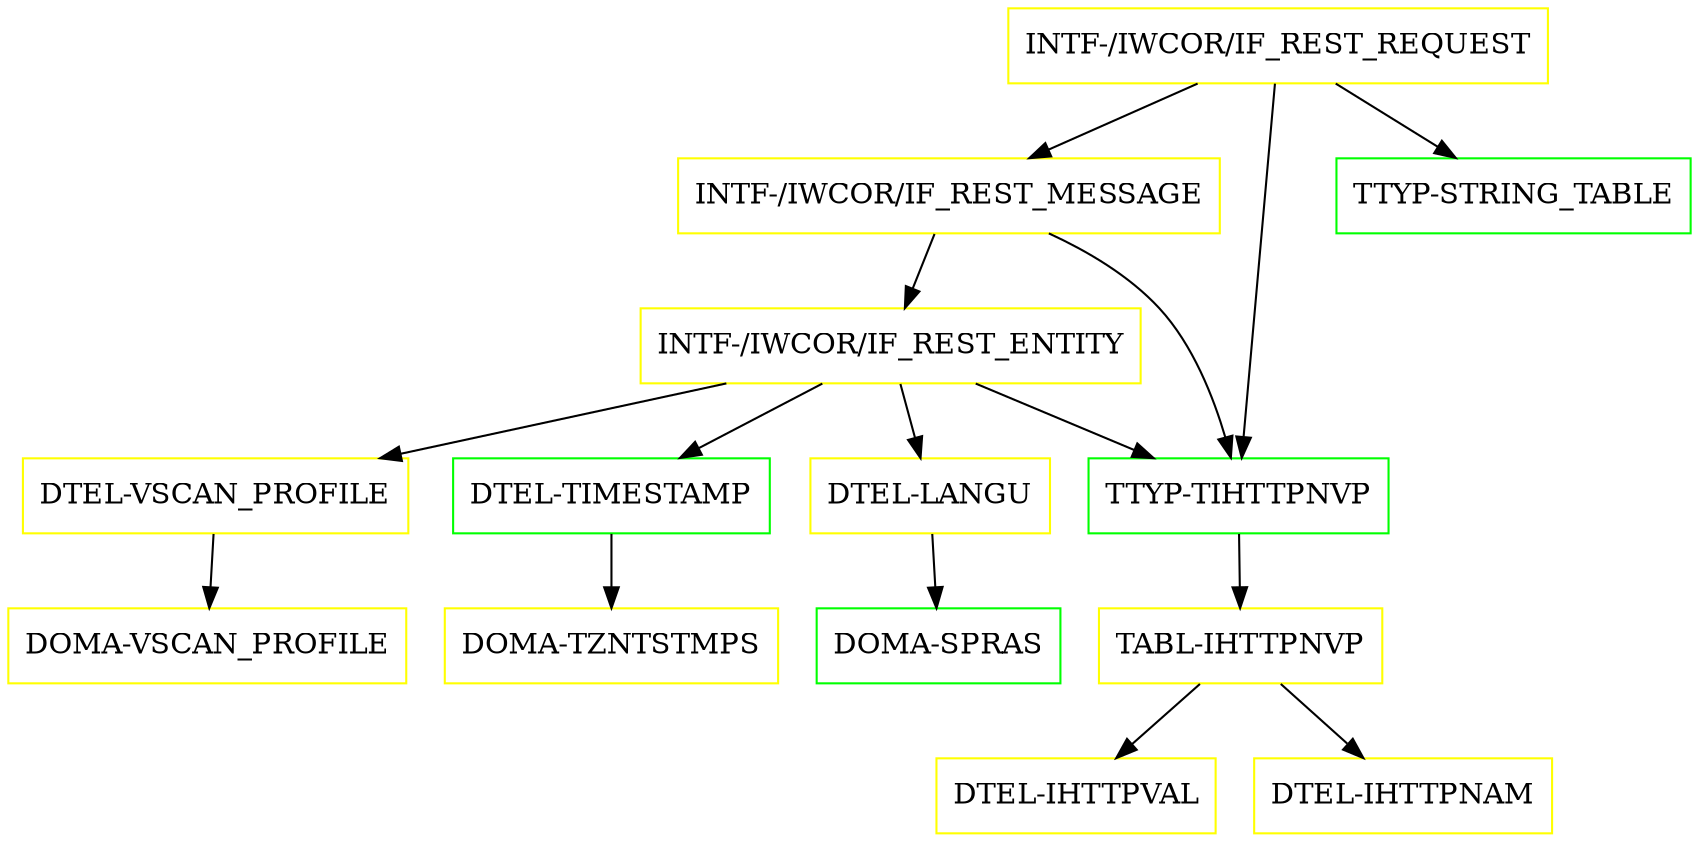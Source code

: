 digraph G {
  "INTF-/IWCOR/IF_REST_REQUEST" [shape=box,color=yellow];
  "INTF-/IWCOR/IF_REST_MESSAGE" [shape=box,color=yellow,URL="./INTF_%23IWCOR%23IF_REST_MESSAGE.html"];
  "INTF-/IWCOR/IF_REST_ENTITY" [shape=box,color=yellow,URL="./INTF_%23IWCOR%23IF_REST_ENTITY.html"];
  "DTEL-VSCAN_PROFILE" [shape=box,color=yellow,URL="./DTEL_VSCAN_PROFILE.html"];
  "DOMA-VSCAN_PROFILE" [shape=box,color=yellow,URL="./DOMA_VSCAN_PROFILE.html"];
  "DTEL-TIMESTAMP" [shape=box,color=green,URL="./DTEL_TIMESTAMP.html"];
  "DOMA-TZNTSTMPS" [shape=box,color=yellow,URL="./DOMA_TZNTSTMPS.html"];
  "DTEL-LANGU" [shape=box,color=yellow,URL="./DTEL_LANGU.html"];
  "DOMA-SPRAS" [shape=box,color=green,URL="./DOMA_SPRAS.html"];
  "TTYP-TIHTTPNVP" [shape=box,color=green,URL="./TTYP_TIHTTPNVP.html"];
  "TABL-IHTTPNVP" [shape=box,color=yellow,URL="./TABL_IHTTPNVP.html"];
  "DTEL-IHTTPVAL" [shape=box,color=yellow,URL="./DTEL_IHTTPVAL.html"];
  "DTEL-IHTTPNAM" [shape=box,color=yellow,URL="./DTEL_IHTTPNAM.html"];
  "TTYP-STRING_TABLE" [shape=box,color=green,URL="./TTYP_STRING_TABLE.html"];
  "INTF-/IWCOR/IF_REST_REQUEST" -> "TTYP-TIHTTPNVP";
  "INTF-/IWCOR/IF_REST_REQUEST" -> "TTYP-STRING_TABLE";
  "INTF-/IWCOR/IF_REST_REQUEST" -> "INTF-/IWCOR/IF_REST_MESSAGE";
  "INTF-/IWCOR/IF_REST_MESSAGE" -> "TTYP-TIHTTPNVP";
  "INTF-/IWCOR/IF_REST_MESSAGE" -> "INTF-/IWCOR/IF_REST_ENTITY";
  "INTF-/IWCOR/IF_REST_ENTITY" -> "TTYP-TIHTTPNVP";
  "INTF-/IWCOR/IF_REST_ENTITY" -> "DTEL-LANGU";
  "INTF-/IWCOR/IF_REST_ENTITY" -> "DTEL-TIMESTAMP";
  "INTF-/IWCOR/IF_REST_ENTITY" -> "DTEL-VSCAN_PROFILE";
  "DTEL-VSCAN_PROFILE" -> "DOMA-VSCAN_PROFILE";
  "DTEL-TIMESTAMP" -> "DOMA-TZNTSTMPS";
  "DTEL-LANGU" -> "DOMA-SPRAS";
  "TTYP-TIHTTPNVP" -> "TABL-IHTTPNVP";
  "TABL-IHTTPNVP" -> "DTEL-IHTTPNAM";
  "TABL-IHTTPNVP" -> "DTEL-IHTTPVAL";
}
